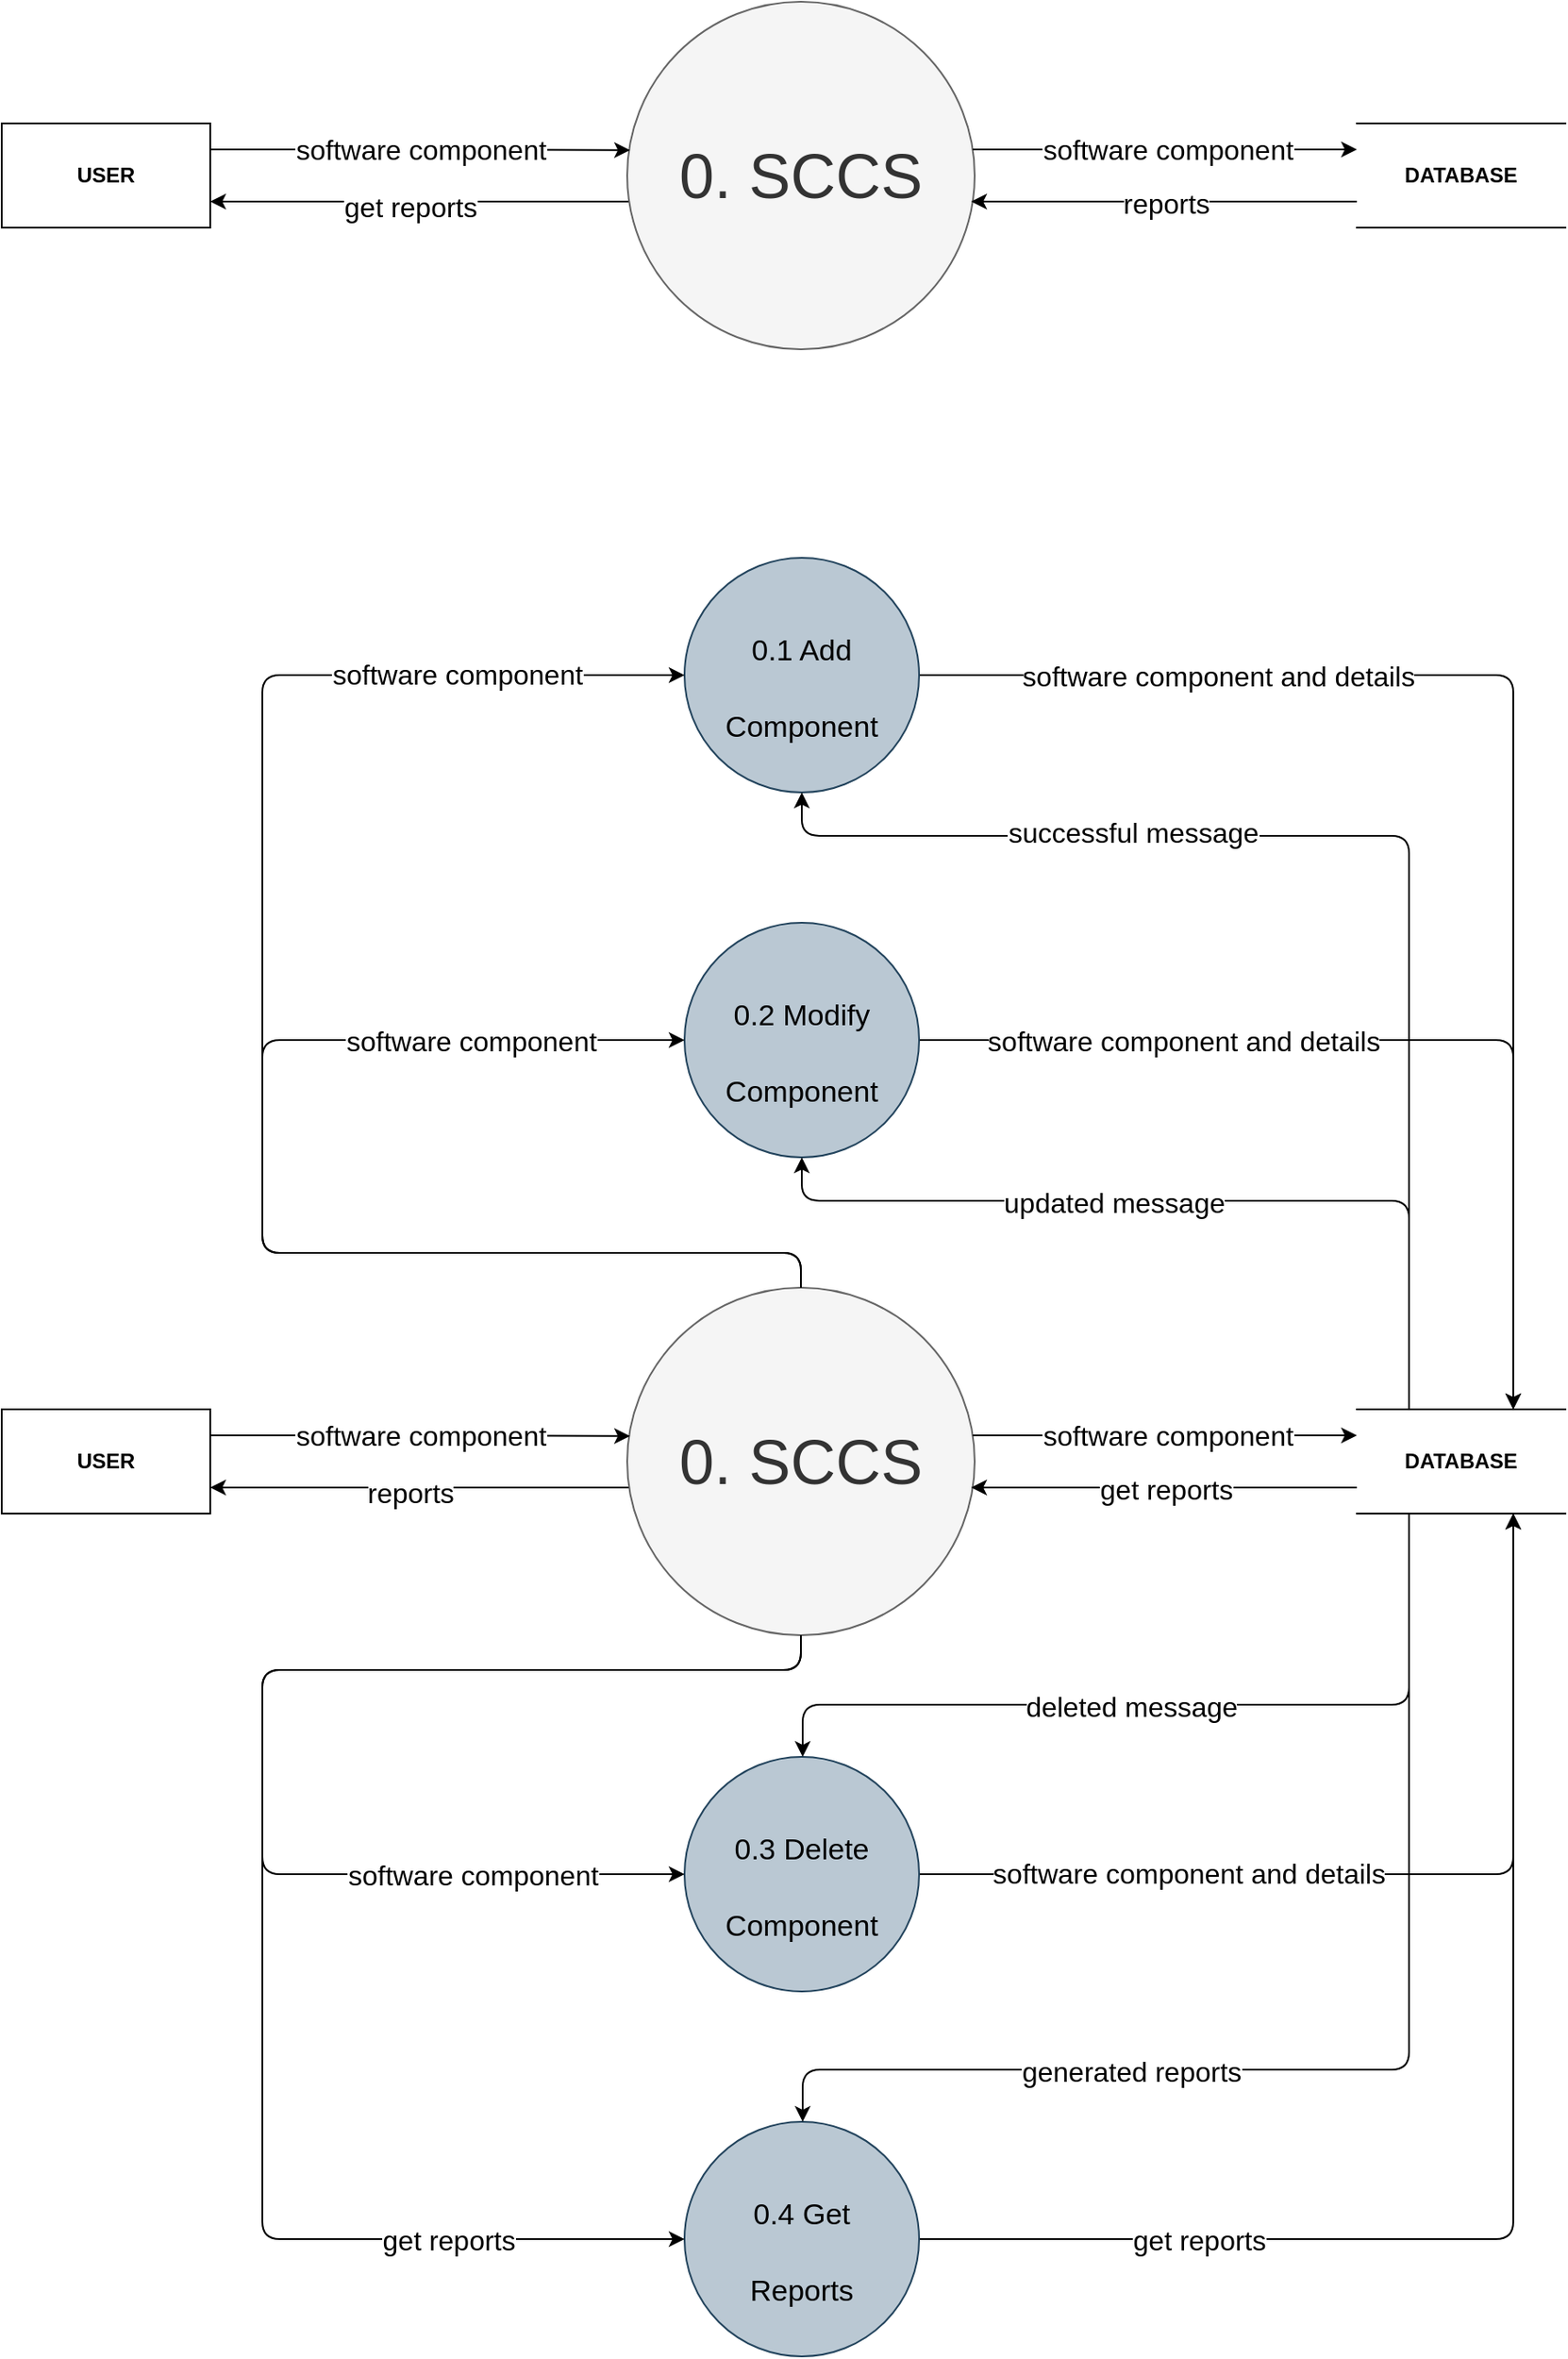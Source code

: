 <mxfile version="17.4.0" type="device"><diagram name="Page-1" id="5d7acffa-a066-3a61-03fe-96351882024d"><mxGraphModel dx="1185" dy="1505" grid="1" gridSize="10" guides="1" tooltips="1" connect="1" arrows="1" fold="1" page="1" pageScale="1" pageWidth="1100" pageHeight="850" background="#ffffff" math="0" shadow="0"><root><mxCell id="0"/><mxCell id="1" parent="0"/><mxCell id="EAlUAiwFeQ_kU-9aBTbd-96" style="edgeStyle=orthogonalEdgeStyle;rounded=1;orthogonalLoop=1;jettySize=auto;html=1;entryX=0.75;entryY=0;entryDx=0;entryDy=0;fontSize=16;" edge="1" parent="1" source="EAlUAiwFeQ_kU-9aBTbd-16" target="EAlUAiwFeQ_kU-9aBTbd-87"><mxGeometry relative="1" as="geometry"><Array as="points"><mxPoint x="960" y="248"/></Array></mxGeometry></mxCell><mxCell id="EAlUAiwFeQ_kU-9aBTbd-117" value="software component and details" style="edgeLabel;html=1;align=center;verticalAlign=middle;resizable=0;points=[];fontSize=16;" vertex="1" connectable="0" parent="EAlUAiwFeQ_kU-9aBTbd-96"><mxGeometry x="-0.474" relative="1" as="geometry"><mxPoint x="-29" as="offset"/></mxGeometry></mxCell><mxCell id="EAlUAiwFeQ_kU-9aBTbd-16" value="&lt;font style=&quot;font-size: 17px&quot;&gt;0.1 Add Component&lt;/font&gt;" style="ellipse;whiteSpace=wrap;html=1;aspect=fixed;fontSize=36;fillColor=#bac8d3;strokeColor=#23445d;" vertex="1" parent="1"><mxGeometry x="483" y="180" width="135" height="135" as="geometry"/></mxCell><mxCell id="EAlUAiwFeQ_kU-9aBTbd-95" style="edgeStyle=orthogonalEdgeStyle;rounded=1;orthogonalLoop=1;jettySize=auto;html=1;entryX=0.75;entryY=0;entryDx=0;entryDy=0;fontSize=16;" edge="1" parent="1" source="EAlUAiwFeQ_kU-9aBTbd-25" target="EAlUAiwFeQ_kU-9aBTbd-87"><mxGeometry relative="1" as="geometry"><Array as="points"><mxPoint x="960" y="458"/></Array></mxGeometry></mxCell><mxCell id="EAlUAiwFeQ_kU-9aBTbd-118" value="software component and details" style="edgeLabel;html=1;align=center;verticalAlign=middle;resizable=0;points=[];fontSize=16;" vertex="1" connectable="0" parent="EAlUAiwFeQ_kU-9aBTbd-95"><mxGeometry x="-0.344" y="3" relative="1" as="geometry"><mxPoint x="-30" y="3" as="offset"/></mxGeometry></mxCell><mxCell id="EAlUAiwFeQ_kU-9aBTbd-25" value="&lt;font style=&quot;font-size: 17px&quot;&gt;0.2 Modify Component&lt;/font&gt;" style="ellipse;whiteSpace=wrap;html=1;aspect=fixed;fontSize=36;fillColor=#bac8d3;strokeColor=#23445d;" vertex="1" parent="1"><mxGeometry x="483" y="390" width="135" height="135" as="geometry"/></mxCell><mxCell id="EAlUAiwFeQ_kU-9aBTbd-27" value="" style="group" vertex="1" connectable="0" parent="1"><mxGeometry x="90" y="-140" width="900" height="200" as="geometry"/></mxCell><mxCell id="EAlUAiwFeQ_kU-9aBTbd-26" value="" style="group" vertex="1" connectable="0" parent="EAlUAiwFeQ_kU-9aBTbd-27"><mxGeometry width="780" height="200" as="geometry"/></mxCell><mxCell id="EAlUAiwFeQ_kU-9aBTbd-1" value="&lt;b&gt;USER&lt;/b&gt;" style="rounded=0;whiteSpace=wrap;html=1;" vertex="1" parent="EAlUAiwFeQ_kU-9aBTbd-26"><mxGeometry y="70" width="120" height="60" as="geometry"/></mxCell><mxCell id="EAlUAiwFeQ_kU-9aBTbd-68" style="edgeStyle=orthogonalEdgeStyle;rounded=0;orthogonalLoop=1;jettySize=auto;html=1;entryX=1;entryY=0.75;entryDx=0;entryDy=0;fontSize=16;" edge="1" parent="EAlUAiwFeQ_kU-9aBTbd-26" source="EAlUAiwFeQ_kU-9aBTbd-5" target="EAlUAiwFeQ_kU-9aBTbd-1"><mxGeometry relative="1" as="geometry"><Array as="points"><mxPoint x="310" y="115"/><mxPoint x="310" y="115"/></Array></mxGeometry></mxCell><mxCell id="EAlUAiwFeQ_kU-9aBTbd-70" value="get reports" style="edgeLabel;html=1;align=center;verticalAlign=middle;resizable=0;points=[];fontSize=16;" vertex="1" connectable="0" parent="EAlUAiwFeQ_kU-9aBTbd-68"><mxGeometry x="0.05" y="3" relative="1" as="geometry"><mxPoint as="offset"/></mxGeometry></mxCell><mxCell id="EAlUAiwFeQ_kU-9aBTbd-5" value="&lt;font style=&quot;font-size: 36px&quot;&gt;0. SCCS&lt;/font&gt;" style="ellipse;whiteSpace=wrap;html=1;aspect=fixed;direction=south;fillColor=#f5f5f5;fontColor=#333333;strokeColor=#666666;" vertex="1" parent="EAlUAiwFeQ_kU-9aBTbd-26"><mxGeometry x="360" width="200" height="200" as="geometry"/></mxCell><mxCell id="EAlUAiwFeQ_kU-9aBTbd-67" style="edgeStyle=orthogonalEdgeStyle;rounded=0;orthogonalLoop=1;jettySize=auto;html=1;exitX=1;exitY=0.25;exitDx=0;exitDy=0;fontSize=16;entryX=0.427;entryY=0.992;entryDx=0;entryDy=0;entryPerimeter=0;" edge="1" parent="EAlUAiwFeQ_kU-9aBTbd-26" source="EAlUAiwFeQ_kU-9aBTbd-1" target="EAlUAiwFeQ_kU-9aBTbd-5"><mxGeometry relative="1" as="geometry"><mxPoint x="360" y="135.241" as="targetPoint"/></mxGeometry></mxCell><mxCell id="EAlUAiwFeQ_kU-9aBTbd-69" value="software component" style="edgeLabel;html=1;align=center;verticalAlign=middle;resizable=0;points=[];fontSize=16;" vertex="1" connectable="0" parent="EAlUAiwFeQ_kU-9aBTbd-67"><mxGeometry x="0.133" y="1" relative="1" as="geometry"><mxPoint x="-16" as="offset"/></mxGeometry></mxCell><mxCell id="EAlUAiwFeQ_kU-9aBTbd-77" value="" style="group" vertex="1" connectable="0" parent="EAlUAiwFeQ_kU-9aBTbd-27"><mxGeometry x="620" y="70" width="280" height="60" as="geometry"/></mxCell><mxCell id="EAlUAiwFeQ_kU-9aBTbd-2" value="&lt;b&gt;DATABASE&lt;/b&gt;" style="shape=partialRectangle;whiteSpace=wrap;html=1;left=0;right=0;fillColor=none;" vertex="1" parent="EAlUAiwFeQ_kU-9aBTbd-77"><mxGeometry x="160" width="120" height="60" as="geometry"/></mxCell><mxCell id="EAlUAiwFeQ_kU-9aBTbd-57" style="edgeStyle=orthogonalEdgeStyle;rounded=0;orthogonalLoop=1;jettySize=auto;html=1;entryX=0;entryY=0.25;entryDx=0;entryDy=0;fontSize=16;" edge="1" parent="EAlUAiwFeQ_kU-9aBTbd-77" source="EAlUAiwFeQ_kU-9aBTbd-5" target="EAlUAiwFeQ_kU-9aBTbd-2"><mxGeometry relative="1" as="geometry"><Array as="points"><mxPoint y="15"/><mxPoint y="15"/></Array></mxGeometry></mxCell><mxCell id="EAlUAiwFeQ_kU-9aBTbd-63" value="software component" style="edgeLabel;html=1;align=center;verticalAlign=middle;resizable=0;points=[];fontSize=16;" vertex="1" connectable="0" parent="EAlUAiwFeQ_kU-9aBTbd-57"><mxGeometry x="-0.028" relative="1" as="geometry"><mxPoint x="4" as="offset"/></mxGeometry></mxCell><mxCell id="EAlUAiwFeQ_kU-9aBTbd-59" style="edgeStyle=orthogonalEdgeStyle;rounded=0;orthogonalLoop=1;jettySize=auto;html=1;exitX=0;exitY=0.75;exitDx=0;exitDy=0;entryX=0.575;entryY=0.01;entryDx=0;entryDy=0;entryPerimeter=0;fontSize=16;" edge="1" parent="EAlUAiwFeQ_kU-9aBTbd-27" source="EAlUAiwFeQ_kU-9aBTbd-2" target="EAlUAiwFeQ_kU-9aBTbd-5"><mxGeometry relative="1" as="geometry"><Array as="points"/></mxGeometry></mxCell><mxCell id="EAlUAiwFeQ_kU-9aBTbd-65" value="reports" style="edgeLabel;html=1;align=center;verticalAlign=middle;resizable=0;points=[];fontSize=16;" vertex="1" connectable="0" parent="EAlUAiwFeQ_kU-9aBTbd-59"><mxGeometry x="0.027" y="1" relative="1" as="geometry"><mxPoint x="4" as="offset"/></mxGeometry></mxCell><mxCell id="EAlUAiwFeQ_kU-9aBTbd-97" style="edgeStyle=orthogonalEdgeStyle;rounded=1;orthogonalLoop=1;jettySize=auto;html=1;entryX=0.75;entryY=1;entryDx=0;entryDy=0;fontSize=16;" edge="1" parent="1" source="EAlUAiwFeQ_kU-9aBTbd-28" target="EAlUAiwFeQ_kU-9aBTbd-87"><mxGeometry relative="1" as="geometry"><Array as="points"><mxPoint x="960" y="938"/></Array></mxGeometry></mxCell><mxCell id="EAlUAiwFeQ_kU-9aBTbd-119" value="software component and details" style="edgeLabel;html=1;align=center;verticalAlign=middle;resizable=0;points=[];fontSize=16;" vertex="1" connectable="0" parent="EAlUAiwFeQ_kU-9aBTbd-97"><mxGeometry x="-0.435" y="1" relative="1" as="geometry"><mxPoint as="offset"/></mxGeometry></mxCell><mxCell id="EAlUAiwFeQ_kU-9aBTbd-28" value="&lt;font style=&quot;font-size: 17px&quot;&gt;0.3 Delete Component&lt;/font&gt;" style="ellipse;whiteSpace=wrap;html=1;aspect=fixed;fontSize=36;fillColor=#bac8d3;strokeColor=#23445d;" vertex="1" parent="1"><mxGeometry x="483" y="870" width="135" height="135" as="geometry"/></mxCell><mxCell id="EAlUAiwFeQ_kU-9aBTbd-78" value="" style="group" vertex="1" connectable="0" parent="1"><mxGeometry x="90" y="600" width="900" height="200" as="geometry"/></mxCell><mxCell id="EAlUAiwFeQ_kU-9aBTbd-79" value="" style="group" vertex="1" connectable="0" parent="EAlUAiwFeQ_kU-9aBTbd-78"><mxGeometry width="780" height="200" as="geometry"/></mxCell><mxCell id="EAlUAiwFeQ_kU-9aBTbd-80" value="&lt;b&gt;USER&lt;/b&gt;" style="rounded=0;whiteSpace=wrap;html=1;" vertex="1" parent="EAlUAiwFeQ_kU-9aBTbd-79"><mxGeometry y="70" width="120" height="60" as="geometry"/></mxCell><mxCell id="EAlUAiwFeQ_kU-9aBTbd-81" style="edgeStyle=orthogonalEdgeStyle;rounded=0;orthogonalLoop=1;jettySize=auto;html=1;entryX=1;entryY=0.75;entryDx=0;entryDy=0;fontSize=16;" edge="1" parent="EAlUAiwFeQ_kU-9aBTbd-79" source="EAlUAiwFeQ_kU-9aBTbd-83" target="EAlUAiwFeQ_kU-9aBTbd-80"><mxGeometry relative="1" as="geometry"><Array as="points"><mxPoint x="310" y="115"/><mxPoint x="310" y="115"/></Array></mxGeometry></mxCell><mxCell id="EAlUAiwFeQ_kU-9aBTbd-82" value="reports" style="edgeLabel;html=1;align=center;verticalAlign=middle;resizable=0;points=[];fontSize=16;" vertex="1" connectable="0" parent="EAlUAiwFeQ_kU-9aBTbd-81"><mxGeometry x="0.05" y="3" relative="1" as="geometry"><mxPoint as="offset"/></mxGeometry></mxCell><mxCell id="EAlUAiwFeQ_kU-9aBTbd-83" value="&lt;font style=&quot;font-size: 36px&quot;&gt;0. SCCS&lt;/font&gt;" style="ellipse;whiteSpace=wrap;html=1;aspect=fixed;direction=south;fillColor=#f5f5f5;fontColor=#333333;strokeColor=#666666;" vertex="1" parent="EAlUAiwFeQ_kU-9aBTbd-79"><mxGeometry x="360" width="200" height="200" as="geometry"/></mxCell><mxCell id="EAlUAiwFeQ_kU-9aBTbd-84" style="edgeStyle=orthogonalEdgeStyle;rounded=0;orthogonalLoop=1;jettySize=auto;html=1;exitX=1;exitY=0.25;exitDx=0;exitDy=0;fontSize=16;entryX=0.427;entryY=0.992;entryDx=0;entryDy=0;entryPerimeter=0;" edge="1" parent="EAlUAiwFeQ_kU-9aBTbd-79" source="EAlUAiwFeQ_kU-9aBTbd-80" target="EAlUAiwFeQ_kU-9aBTbd-83"><mxGeometry relative="1" as="geometry"><mxPoint x="360" y="135.241" as="targetPoint"/></mxGeometry></mxCell><mxCell id="EAlUAiwFeQ_kU-9aBTbd-85" value="software component" style="edgeLabel;html=1;align=center;verticalAlign=middle;resizable=0;points=[];fontSize=16;" vertex="1" connectable="0" parent="EAlUAiwFeQ_kU-9aBTbd-84"><mxGeometry x="0.133" y="1" relative="1" as="geometry"><mxPoint x="-16" as="offset"/></mxGeometry></mxCell><mxCell id="EAlUAiwFeQ_kU-9aBTbd-86" value="" style="group" vertex="1" connectable="0" parent="EAlUAiwFeQ_kU-9aBTbd-78"><mxGeometry x="620" y="70" width="280" height="60" as="geometry"/></mxCell><mxCell id="EAlUAiwFeQ_kU-9aBTbd-87" value="&lt;b&gt;DATABASE&lt;/b&gt;" style="shape=partialRectangle;whiteSpace=wrap;html=1;left=0;right=0;fillColor=none;" vertex="1" parent="EAlUAiwFeQ_kU-9aBTbd-86"><mxGeometry x="160" width="120" height="60" as="geometry"/></mxCell><mxCell id="EAlUAiwFeQ_kU-9aBTbd-90" style="edgeStyle=orthogonalEdgeStyle;rounded=0;orthogonalLoop=1;jettySize=auto;html=1;exitX=0;exitY=0.75;exitDx=0;exitDy=0;entryX=0.575;entryY=0.01;entryDx=0;entryDy=0;entryPerimeter=0;fontSize=16;" edge="1" parent="EAlUAiwFeQ_kU-9aBTbd-78" source="EAlUAiwFeQ_kU-9aBTbd-87" target="EAlUAiwFeQ_kU-9aBTbd-83"><mxGeometry relative="1" as="geometry"><Array as="points"/></mxGeometry></mxCell><mxCell id="EAlUAiwFeQ_kU-9aBTbd-91" value="get reports" style="edgeLabel;html=1;align=center;verticalAlign=middle;resizable=0;points=[];fontSize=16;" vertex="1" connectable="0" parent="EAlUAiwFeQ_kU-9aBTbd-90"><mxGeometry x="0.027" y="1" relative="1" as="geometry"><mxPoint x="4" as="offset"/></mxGeometry></mxCell><mxCell id="EAlUAiwFeQ_kU-9aBTbd-88" style="edgeStyle=orthogonalEdgeStyle;rounded=0;orthogonalLoop=1;jettySize=auto;html=1;entryX=0;entryY=0.25;entryDx=0;entryDy=0;fontSize=16;" edge="1" parent="EAlUAiwFeQ_kU-9aBTbd-78" source="EAlUAiwFeQ_kU-9aBTbd-83" target="EAlUAiwFeQ_kU-9aBTbd-87"><mxGeometry relative="1" as="geometry"><Array as="points"><mxPoint x="620" y="85"/><mxPoint x="620" y="85"/></Array></mxGeometry></mxCell><mxCell id="EAlUAiwFeQ_kU-9aBTbd-89" value="software component" style="edgeLabel;html=1;align=center;verticalAlign=middle;resizable=0;points=[];fontSize=16;" vertex="1" connectable="0" parent="EAlUAiwFeQ_kU-9aBTbd-88"><mxGeometry x="-0.028" relative="1" as="geometry"><mxPoint x="4" as="offset"/></mxGeometry></mxCell><mxCell id="EAlUAiwFeQ_kU-9aBTbd-92" style="edgeStyle=orthogonalEdgeStyle;orthogonalLoop=1;jettySize=auto;html=1;entryX=0;entryY=0.5;entryDx=0;entryDy=0;fontSize=16;rounded=1;" edge="1" parent="1" source="EAlUAiwFeQ_kU-9aBTbd-83" target="EAlUAiwFeQ_kU-9aBTbd-25"><mxGeometry relative="1" as="geometry"><Array as="points"><mxPoint x="550" y="580"/><mxPoint x="240" y="580"/><mxPoint x="240" y="458"/></Array></mxGeometry></mxCell><mxCell id="EAlUAiwFeQ_kU-9aBTbd-108" value="software component" style="edgeLabel;html=1;align=center;verticalAlign=middle;resizable=0;points=[];fontSize=16;" vertex="1" connectable="0" parent="EAlUAiwFeQ_kU-9aBTbd-92"><mxGeometry x="0.687" y="-2" relative="1" as="geometry"><mxPoint x="-14" y="-2" as="offset"/></mxGeometry></mxCell><mxCell id="EAlUAiwFeQ_kU-9aBTbd-93" style="edgeStyle=orthogonalEdgeStyle;rounded=1;orthogonalLoop=1;jettySize=auto;html=1;entryX=0;entryY=0.5;entryDx=0;entryDy=0;fontSize=16;" edge="1" parent="1" source="EAlUAiwFeQ_kU-9aBTbd-83" target="EAlUAiwFeQ_kU-9aBTbd-16"><mxGeometry relative="1" as="geometry"><Array as="points"><mxPoint x="550" y="580"/><mxPoint x="240" y="580"/><mxPoint x="240" y="248"/></Array></mxGeometry></mxCell><mxCell id="EAlUAiwFeQ_kU-9aBTbd-107" value="software component" style="edgeLabel;html=1;align=center;verticalAlign=middle;resizable=0;points=[];fontSize=16;" vertex="1" connectable="0" parent="EAlUAiwFeQ_kU-9aBTbd-93"><mxGeometry x="0.71" y="1" relative="1" as="geometry"><mxPoint as="offset"/></mxGeometry></mxCell><mxCell id="EAlUAiwFeQ_kU-9aBTbd-94" style="edgeStyle=orthogonalEdgeStyle;rounded=1;orthogonalLoop=1;jettySize=auto;html=1;entryX=0;entryY=0.5;entryDx=0;entryDy=0;fontSize=16;" edge="1" parent="1" source="EAlUAiwFeQ_kU-9aBTbd-83" target="EAlUAiwFeQ_kU-9aBTbd-28"><mxGeometry relative="1" as="geometry"><Array as="points"><mxPoint x="550" y="820"/><mxPoint x="240" y="820"/><mxPoint x="240" y="938"/></Array></mxGeometry></mxCell><mxCell id="EAlUAiwFeQ_kU-9aBTbd-109" value="software component" style="edgeLabel;html=1;align=center;verticalAlign=middle;resizable=0;points=[];fontSize=16;" vertex="1" connectable="0" parent="EAlUAiwFeQ_kU-9aBTbd-94"><mxGeometry x="0.694" y="1" relative="1" as="geometry"><mxPoint x="-17" y="1" as="offset"/></mxGeometry></mxCell><mxCell id="EAlUAiwFeQ_kU-9aBTbd-101" style="edgeStyle=orthogonalEdgeStyle;rounded=1;orthogonalLoop=1;jettySize=auto;html=1;exitX=0.25;exitY=0;exitDx=0;exitDy=0;entryX=0.5;entryY=1;entryDx=0;entryDy=0;fontSize=16;" edge="1" parent="1" source="EAlUAiwFeQ_kU-9aBTbd-87" target="EAlUAiwFeQ_kU-9aBTbd-25"><mxGeometry relative="1" as="geometry"><Array as="points"><mxPoint x="900" y="550"/><mxPoint x="551" y="550"/></Array></mxGeometry></mxCell><mxCell id="EAlUAiwFeQ_kU-9aBTbd-104" value="updated message" style="edgeLabel;html=1;align=center;verticalAlign=middle;resizable=0;points=[];fontSize=16;" vertex="1" connectable="0" parent="EAlUAiwFeQ_kU-9aBTbd-101"><mxGeometry x="0.234" y="1" relative="1" as="geometry"><mxPoint x="15" as="offset"/></mxGeometry></mxCell><mxCell id="EAlUAiwFeQ_kU-9aBTbd-102" style="edgeStyle=orthogonalEdgeStyle;rounded=1;orthogonalLoop=1;jettySize=auto;html=1;exitX=0.25;exitY=0;exitDx=0;exitDy=0;entryX=0.5;entryY=1;entryDx=0;entryDy=0;fontSize=16;" edge="1" parent="1" source="EAlUAiwFeQ_kU-9aBTbd-87" target="EAlUAiwFeQ_kU-9aBTbd-16"><mxGeometry relative="1" as="geometry"><Array as="points"><mxPoint x="900" y="340"/><mxPoint x="551" y="340"/></Array></mxGeometry></mxCell><mxCell id="EAlUAiwFeQ_kU-9aBTbd-105" value="successful message" style="edgeLabel;html=1;align=center;verticalAlign=middle;resizable=0;points=[];fontSize=16;" vertex="1" connectable="0" parent="EAlUAiwFeQ_kU-9aBTbd-102"><mxGeometry x="0.389" y="-2" relative="1" as="geometry"><mxPoint as="offset"/></mxGeometry></mxCell><mxCell id="EAlUAiwFeQ_kU-9aBTbd-103" style="edgeStyle=orthogonalEdgeStyle;rounded=1;orthogonalLoop=1;jettySize=auto;html=1;exitX=0.25;exitY=1;exitDx=0;exitDy=0;fontSize=16;" edge="1" parent="1" source="EAlUAiwFeQ_kU-9aBTbd-87" target="EAlUAiwFeQ_kU-9aBTbd-28"><mxGeometry relative="1" as="geometry"><Array as="points"><mxPoint x="900" y="840"/><mxPoint x="551" y="840"/></Array></mxGeometry></mxCell><mxCell id="EAlUAiwFeQ_kU-9aBTbd-106" value="deleted message" style="edgeLabel;html=1;align=center;verticalAlign=middle;resizable=0;points=[];fontSize=16;" vertex="1" connectable="0" parent="EAlUAiwFeQ_kU-9aBTbd-103"><mxGeometry x="0.104" y="1" relative="1" as="geometry"><mxPoint as="offset"/></mxGeometry></mxCell><mxCell id="EAlUAiwFeQ_kU-9aBTbd-114" style="edgeStyle=orthogonalEdgeStyle;rounded=1;orthogonalLoop=1;jettySize=auto;html=1;entryX=0.75;entryY=1;entryDx=0;entryDy=0;fontSize=16;" edge="1" parent="1" source="EAlUAiwFeQ_kU-9aBTbd-110" target="EAlUAiwFeQ_kU-9aBTbd-87"><mxGeometry relative="1" as="geometry"/></mxCell><mxCell id="EAlUAiwFeQ_kU-9aBTbd-115" value="get reports" style="edgeLabel;html=1;align=center;verticalAlign=middle;resizable=0;points=[];fontSize=16;" vertex="1" connectable="0" parent="EAlUAiwFeQ_kU-9aBTbd-114"><mxGeometry x="-0.578" relative="1" as="geometry"><mxPoint as="offset"/></mxGeometry></mxCell><mxCell id="EAlUAiwFeQ_kU-9aBTbd-110" value="&lt;font style=&quot;font-size: 17px&quot;&gt;0.4 Get &lt;br&gt;Reports&lt;/font&gt;" style="ellipse;whiteSpace=wrap;html=1;aspect=fixed;fontSize=36;fillColor=#bac8d3;strokeColor=#23445d;" vertex="1" parent="1"><mxGeometry x="483" y="1080" width="135" height="135" as="geometry"/></mxCell><mxCell id="EAlUAiwFeQ_kU-9aBTbd-111" style="edgeStyle=orthogonalEdgeStyle;rounded=1;orthogonalLoop=1;jettySize=auto;html=1;entryX=0;entryY=0.5;entryDx=0;entryDy=0;fontSize=16;" edge="1" parent="1" source="EAlUAiwFeQ_kU-9aBTbd-83" target="EAlUAiwFeQ_kU-9aBTbd-110"><mxGeometry relative="1" as="geometry"><Array as="points"><mxPoint x="550" y="820"/><mxPoint x="240" y="820"/><mxPoint x="240" y="1148"/></Array></mxGeometry></mxCell><mxCell id="EAlUAiwFeQ_kU-9aBTbd-116" value="get reports" style="edgeLabel;html=1;align=center;verticalAlign=middle;resizable=0;points=[];fontSize=16;" vertex="1" connectable="0" parent="EAlUAiwFeQ_kU-9aBTbd-111"><mxGeometry x="0.697" relative="1" as="geometry"><mxPoint as="offset"/></mxGeometry></mxCell><mxCell id="EAlUAiwFeQ_kU-9aBTbd-112" style="edgeStyle=orthogonalEdgeStyle;rounded=1;orthogonalLoop=1;jettySize=auto;html=1;exitX=0.25;exitY=1;exitDx=0;exitDy=0;fontSize=16;" edge="1" parent="1" source="EAlUAiwFeQ_kU-9aBTbd-87" target="EAlUAiwFeQ_kU-9aBTbd-110"><mxGeometry relative="1" as="geometry"><Array as="points"><mxPoint x="900" y="1050"/><mxPoint x="551" y="1050"/></Array></mxGeometry></mxCell><mxCell id="EAlUAiwFeQ_kU-9aBTbd-113" value="generated reports" style="edgeLabel;html=1;align=center;verticalAlign=middle;resizable=0;points=[];fontSize=16;" vertex="1" connectable="0" parent="EAlUAiwFeQ_kU-9aBTbd-112"><mxGeometry x="0.354" y="1" relative="1" as="geometry"><mxPoint x="-7" as="offset"/></mxGeometry></mxCell></root></mxGraphModel></diagram></mxfile>